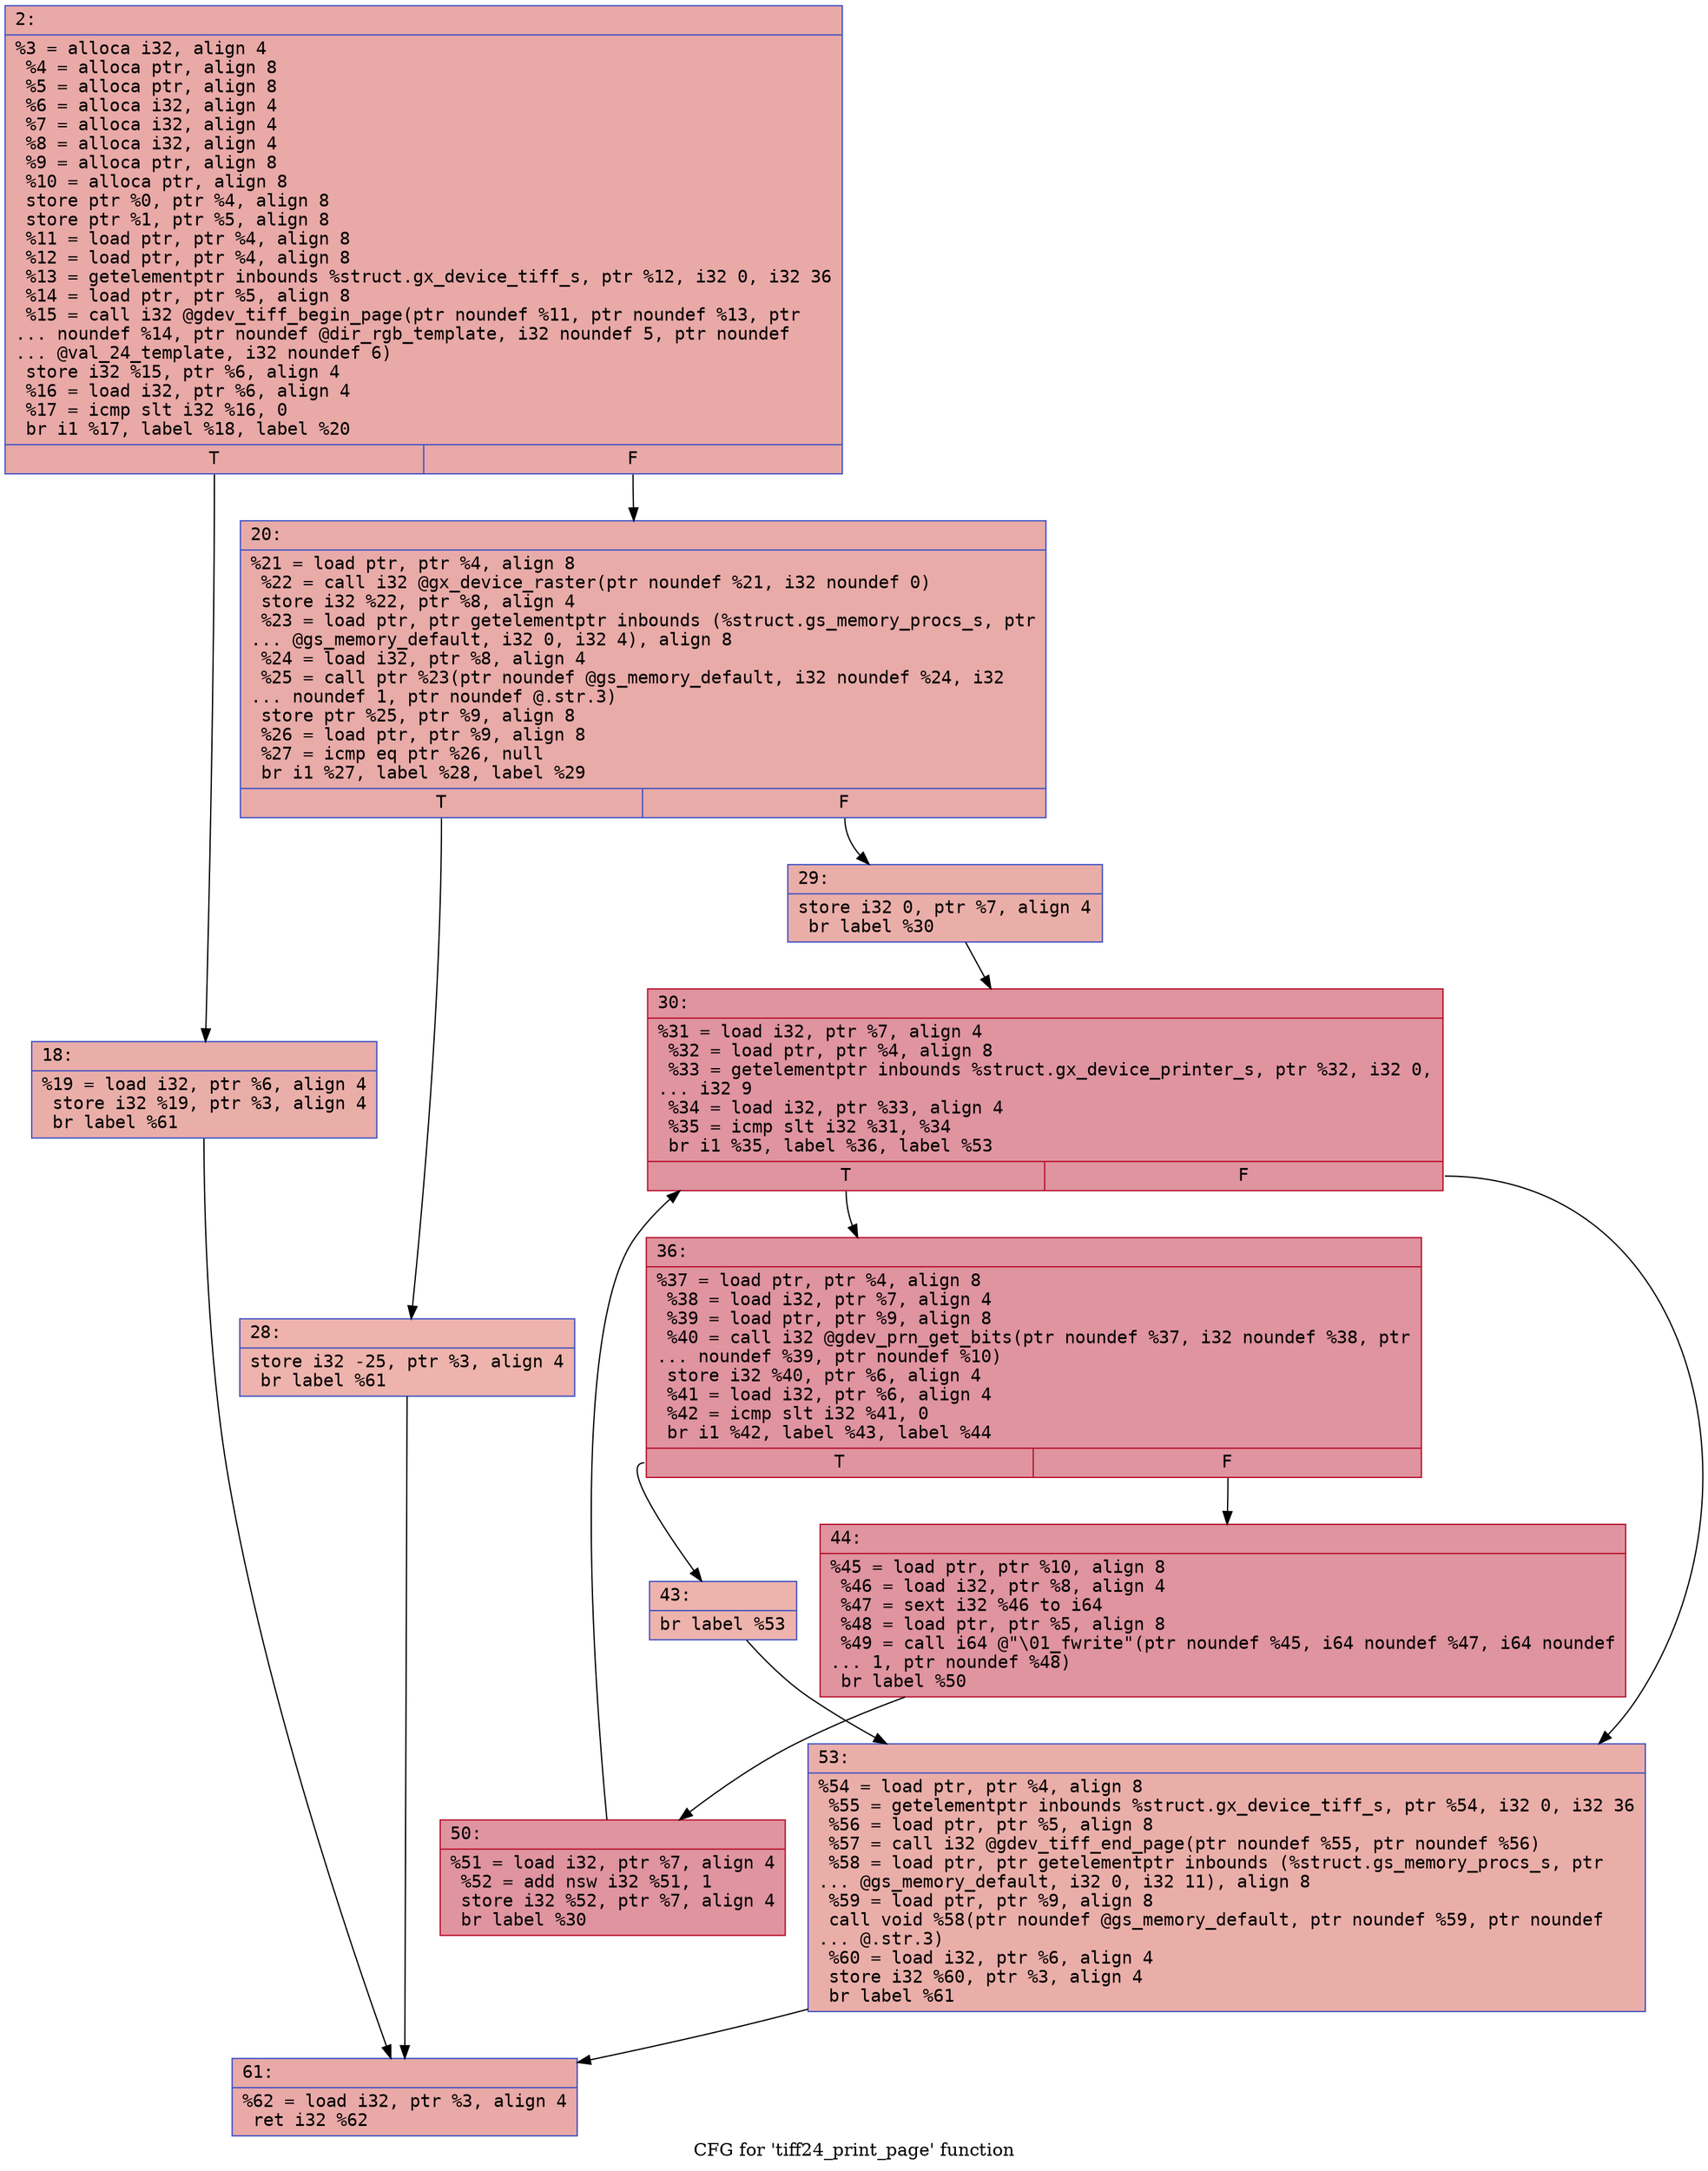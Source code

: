 digraph "CFG for 'tiff24_print_page' function" {
	label="CFG for 'tiff24_print_page' function";

	Node0x600001898cd0 [shape=record,color="#3d50c3ff", style=filled, fillcolor="#ca3b3770" fontname="Courier",label="{2:\l|  %3 = alloca i32, align 4\l  %4 = alloca ptr, align 8\l  %5 = alloca ptr, align 8\l  %6 = alloca i32, align 4\l  %7 = alloca i32, align 4\l  %8 = alloca i32, align 4\l  %9 = alloca ptr, align 8\l  %10 = alloca ptr, align 8\l  store ptr %0, ptr %4, align 8\l  store ptr %1, ptr %5, align 8\l  %11 = load ptr, ptr %4, align 8\l  %12 = load ptr, ptr %4, align 8\l  %13 = getelementptr inbounds %struct.gx_device_tiff_s, ptr %12, i32 0, i32 36\l  %14 = load ptr, ptr %5, align 8\l  %15 = call i32 @gdev_tiff_begin_page(ptr noundef %11, ptr noundef %13, ptr\l... noundef %14, ptr noundef @dir_rgb_template, i32 noundef 5, ptr noundef\l... @val_24_template, i32 noundef 6)\l  store i32 %15, ptr %6, align 4\l  %16 = load i32, ptr %6, align 4\l  %17 = icmp slt i32 %16, 0\l  br i1 %17, label %18, label %20\l|{<s0>T|<s1>F}}"];
	Node0x600001898cd0:s0 -> Node0x600001898d20[tooltip="2 -> 18\nProbability 37.50%" ];
	Node0x600001898cd0:s1 -> Node0x600001898d70[tooltip="2 -> 20\nProbability 62.50%" ];
	Node0x600001898d20 [shape=record,color="#3d50c3ff", style=filled, fillcolor="#d0473d70" fontname="Courier",label="{18:\l|  %19 = load i32, ptr %6, align 4\l  store i32 %19, ptr %3, align 4\l  br label %61\l}"];
	Node0x600001898d20 -> Node0x600001899040[tooltip="18 -> 61\nProbability 100.00%" ];
	Node0x600001898d70 [shape=record,color="#3d50c3ff", style=filled, fillcolor="#cc403a70" fontname="Courier",label="{20:\l|  %21 = load ptr, ptr %4, align 8\l  %22 = call i32 @gx_device_raster(ptr noundef %21, i32 noundef 0)\l  store i32 %22, ptr %8, align 4\l  %23 = load ptr, ptr getelementptr inbounds (%struct.gs_memory_procs_s, ptr\l... @gs_memory_default, i32 0, i32 4), align 8\l  %24 = load i32, ptr %8, align 4\l  %25 = call ptr %23(ptr noundef @gs_memory_default, i32 noundef %24, i32\l... noundef 1, ptr noundef @.str.3)\l  store ptr %25, ptr %9, align 8\l  %26 = load ptr, ptr %9, align 8\l  %27 = icmp eq ptr %26, null\l  br i1 %27, label %28, label %29\l|{<s0>T|<s1>F}}"];
	Node0x600001898d70:s0 -> Node0x600001898dc0[tooltip="20 -> 28\nProbability 37.50%" ];
	Node0x600001898d70:s1 -> Node0x600001898e10[tooltip="20 -> 29\nProbability 62.50%" ];
	Node0x600001898dc0 [shape=record,color="#3d50c3ff", style=filled, fillcolor="#d6524470" fontname="Courier",label="{28:\l|  store i32 -25, ptr %3, align 4\l  br label %61\l}"];
	Node0x600001898dc0 -> Node0x600001899040[tooltip="28 -> 61\nProbability 100.00%" ];
	Node0x600001898e10 [shape=record,color="#3d50c3ff", style=filled, fillcolor="#d0473d70" fontname="Courier",label="{29:\l|  store i32 0, ptr %7, align 4\l  br label %30\l}"];
	Node0x600001898e10 -> Node0x600001898e60[tooltip="29 -> 30\nProbability 100.00%" ];
	Node0x600001898e60 [shape=record,color="#b70d28ff", style=filled, fillcolor="#b70d2870" fontname="Courier",label="{30:\l|  %31 = load i32, ptr %7, align 4\l  %32 = load ptr, ptr %4, align 8\l  %33 = getelementptr inbounds %struct.gx_device_printer_s, ptr %32, i32 0,\l... i32 9\l  %34 = load i32, ptr %33, align 4\l  %35 = icmp slt i32 %31, %34\l  br i1 %35, label %36, label %53\l|{<s0>T|<s1>F}}"];
	Node0x600001898e60:s0 -> Node0x600001898eb0[tooltip="30 -> 36\nProbability 96.88%" ];
	Node0x600001898e60:s1 -> Node0x600001898ff0[tooltip="30 -> 53\nProbability 3.12%" ];
	Node0x600001898eb0 [shape=record,color="#b70d28ff", style=filled, fillcolor="#b70d2870" fontname="Courier",label="{36:\l|  %37 = load ptr, ptr %4, align 8\l  %38 = load i32, ptr %7, align 4\l  %39 = load ptr, ptr %9, align 8\l  %40 = call i32 @gdev_prn_get_bits(ptr noundef %37, i32 noundef %38, ptr\l... noundef %39, ptr noundef %10)\l  store i32 %40, ptr %6, align 4\l  %41 = load i32, ptr %6, align 4\l  %42 = icmp slt i32 %41, 0\l  br i1 %42, label %43, label %44\l|{<s0>T|<s1>F}}"];
	Node0x600001898eb0:s0 -> Node0x600001898f00[tooltip="36 -> 43\nProbability 3.12%" ];
	Node0x600001898eb0:s1 -> Node0x600001898f50[tooltip="36 -> 44\nProbability 96.88%" ];
	Node0x600001898f00 [shape=record,color="#3d50c3ff", style=filled, fillcolor="#d6524470" fontname="Courier",label="{43:\l|  br label %53\l}"];
	Node0x600001898f00 -> Node0x600001898ff0[tooltip="43 -> 53\nProbability 100.00%" ];
	Node0x600001898f50 [shape=record,color="#b70d28ff", style=filled, fillcolor="#b70d2870" fontname="Courier",label="{44:\l|  %45 = load ptr, ptr %10, align 8\l  %46 = load i32, ptr %8, align 4\l  %47 = sext i32 %46 to i64\l  %48 = load ptr, ptr %5, align 8\l  %49 = call i64 @\"\\01_fwrite\"(ptr noundef %45, i64 noundef %47, i64 noundef\l... 1, ptr noundef %48)\l  br label %50\l}"];
	Node0x600001898f50 -> Node0x600001898fa0[tooltip="44 -> 50\nProbability 100.00%" ];
	Node0x600001898fa0 [shape=record,color="#b70d28ff", style=filled, fillcolor="#b70d2870" fontname="Courier",label="{50:\l|  %51 = load i32, ptr %7, align 4\l  %52 = add nsw i32 %51, 1\l  store i32 %52, ptr %7, align 4\l  br label %30\l}"];
	Node0x600001898fa0 -> Node0x600001898e60[tooltip="50 -> 30\nProbability 100.00%" ];
	Node0x600001898ff0 [shape=record,color="#3d50c3ff", style=filled, fillcolor="#d0473d70" fontname="Courier",label="{53:\l|  %54 = load ptr, ptr %4, align 8\l  %55 = getelementptr inbounds %struct.gx_device_tiff_s, ptr %54, i32 0, i32 36\l  %56 = load ptr, ptr %5, align 8\l  %57 = call i32 @gdev_tiff_end_page(ptr noundef %55, ptr noundef %56)\l  %58 = load ptr, ptr getelementptr inbounds (%struct.gs_memory_procs_s, ptr\l... @gs_memory_default, i32 0, i32 11), align 8\l  %59 = load ptr, ptr %9, align 8\l  call void %58(ptr noundef @gs_memory_default, ptr noundef %59, ptr noundef\l... @.str.3)\l  %60 = load i32, ptr %6, align 4\l  store i32 %60, ptr %3, align 4\l  br label %61\l}"];
	Node0x600001898ff0 -> Node0x600001899040[tooltip="53 -> 61\nProbability 100.00%" ];
	Node0x600001899040 [shape=record,color="#3d50c3ff", style=filled, fillcolor="#ca3b3770" fontname="Courier",label="{61:\l|  %62 = load i32, ptr %3, align 4\l  ret i32 %62\l}"];
}
